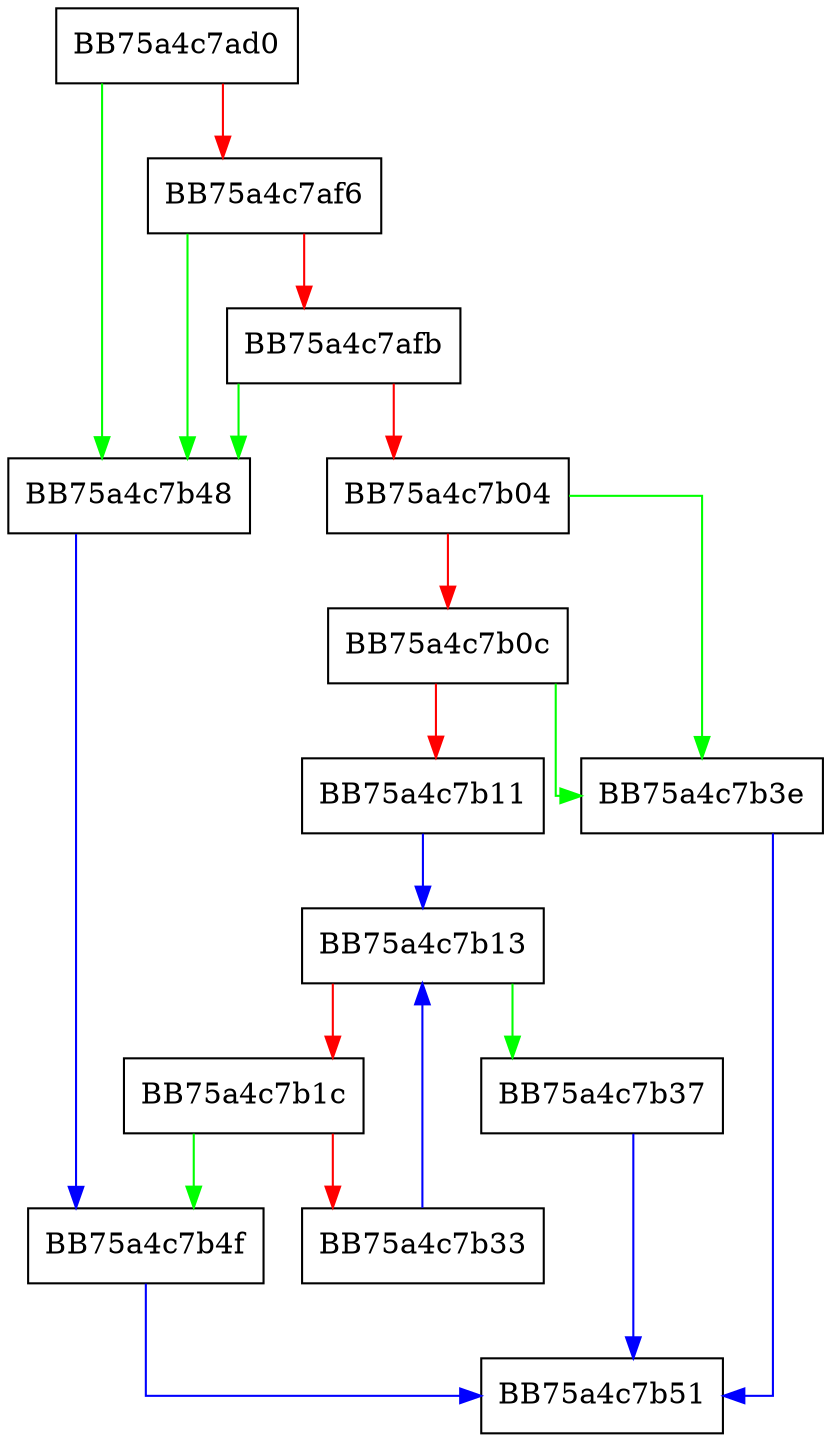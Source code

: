 digraph scmmAddToList {
  node [shape="box"];
  graph [splines=ortho];
  BB75a4c7ad0 -> BB75a4c7b48 [color="green"];
  BB75a4c7ad0 -> BB75a4c7af6 [color="red"];
  BB75a4c7af6 -> BB75a4c7b48 [color="green"];
  BB75a4c7af6 -> BB75a4c7afb [color="red"];
  BB75a4c7afb -> BB75a4c7b48 [color="green"];
  BB75a4c7afb -> BB75a4c7b04 [color="red"];
  BB75a4c7b04 -> BB75a4c7b3e [color="green"];
  BB75a4c7b04 -> BB75a4c7b0c [color="red"];
  BB75a4c7b0c -> BB75a4c7b3e [color="green"];
  BB75a4c7b0c -> BB75a4c7b11 [color="red"];
  BB75a4c7b11 -> BB75a4c7b13 [color="blue"];
  BB75a4c7b13 -> BB75a4c7b37 [color="green"];
  BB75a4c7b13 -> BB75a4c7b1c [color="red"];
  BB75a4c7b1c -> BB75a4c7b4f [color="green"];
  BB75a4c7b1c -> BB75a4c7b33 [color="red"];
  BB75a4c7b33 -> BB75a4c7b13 [color="blue"];
  BB75a4c7b37 -> BB75a4c7b51 [color="blue"];
  BB75a4c7b3e -> BB75a4c7b51 [color="blue"];
  BB75a4c7b48 -> BB75a4c7b4f [color="blue"];
  BB75a4c7b4f -> BB75a4c7b51 [color="blue"];
}